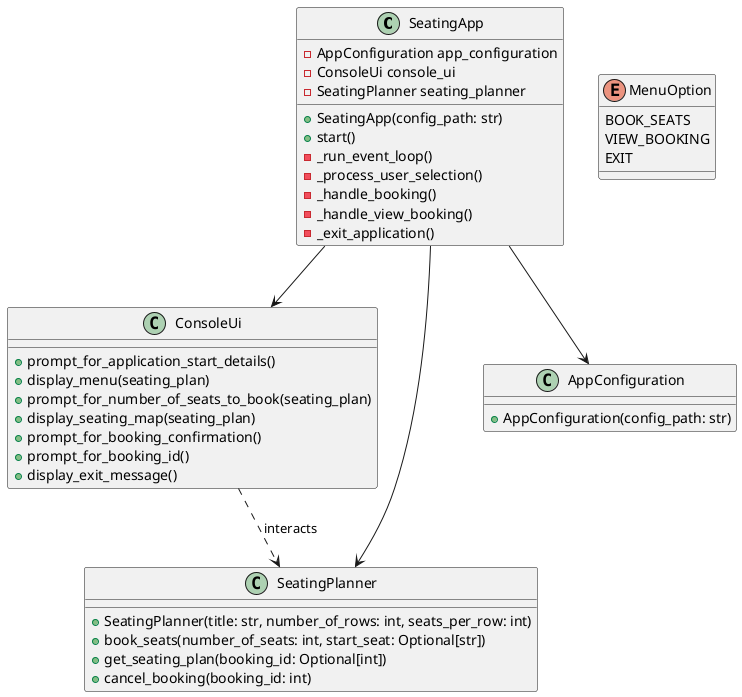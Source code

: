 ' java.exe -jar C:\Apps\bin\plantuml.jar .\docs\main.puml
@startuml
class SeatingApp {
    - AppConfiguration app_configuration
    - ConsoleUi console_ui
    - SeatingPlanner seating_planner
    + SeatingApp(config_path: str)
    + start()
    - _run_event_loop()
    - _process_user_selection()
    - _handle_booking()
    - _handle_view_booking()
    - _exit_application()
}

class ConsoleUi {
    + prompt_for_application_start_details()
    + display_menu(seating_plan)
    + prompt_for_number_of_seats_to_book(seating_plan)
    + display_seating_map(seating_plan)
    + prompt_for_booking_confirmation()
    + prompt_for_booking_id()
    + display_exit_message()
}

class SeatingPlanner {
    + SeatingPlanner(title: str, number_of_rows: int, seats_per_row: int)
    + book_seats(number_of_seats: int, start_seat: Optional[str])
    + get_seating_plan(booking_id: Optional[int])
    + cancel_booking(booking_id: int)
}

class AppConfiguration {
    + AppConfiguration(config_path: str)
}

enum MenuOption {
    BOOK_SEATS
    VIEW_BOOKING
    EXIT
}

SeatingApp --> ConsoleUi
SeatingApp --> SeatingPlanner
SeatingApp --> AppConfiguration
ConsoleUi ..> SeatingPlanner : interacts
@enduml
